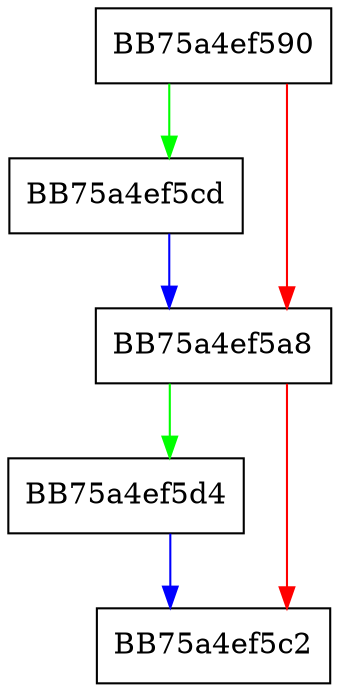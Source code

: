digraph push {
  node [shape="box"];
  graph [splines=ortho];
  BB75a4ef590 -> BB75a4ef5cd [color="green"];
  BB75a4ef590 -> BB75a4ef5a8 [color="red"];
  BB75a4ef5a8 -> BB75a4ef5d4 [color="green"];
  BB75a4ef5a8 -> BB75a4ef5c2 [color="red"];
  BB75a4ef5cd -> BB75a4ef5a8 [color="blue"];
  BB75a4ef5d4 -> BB75a4ef5c2 [color="blue"];
}